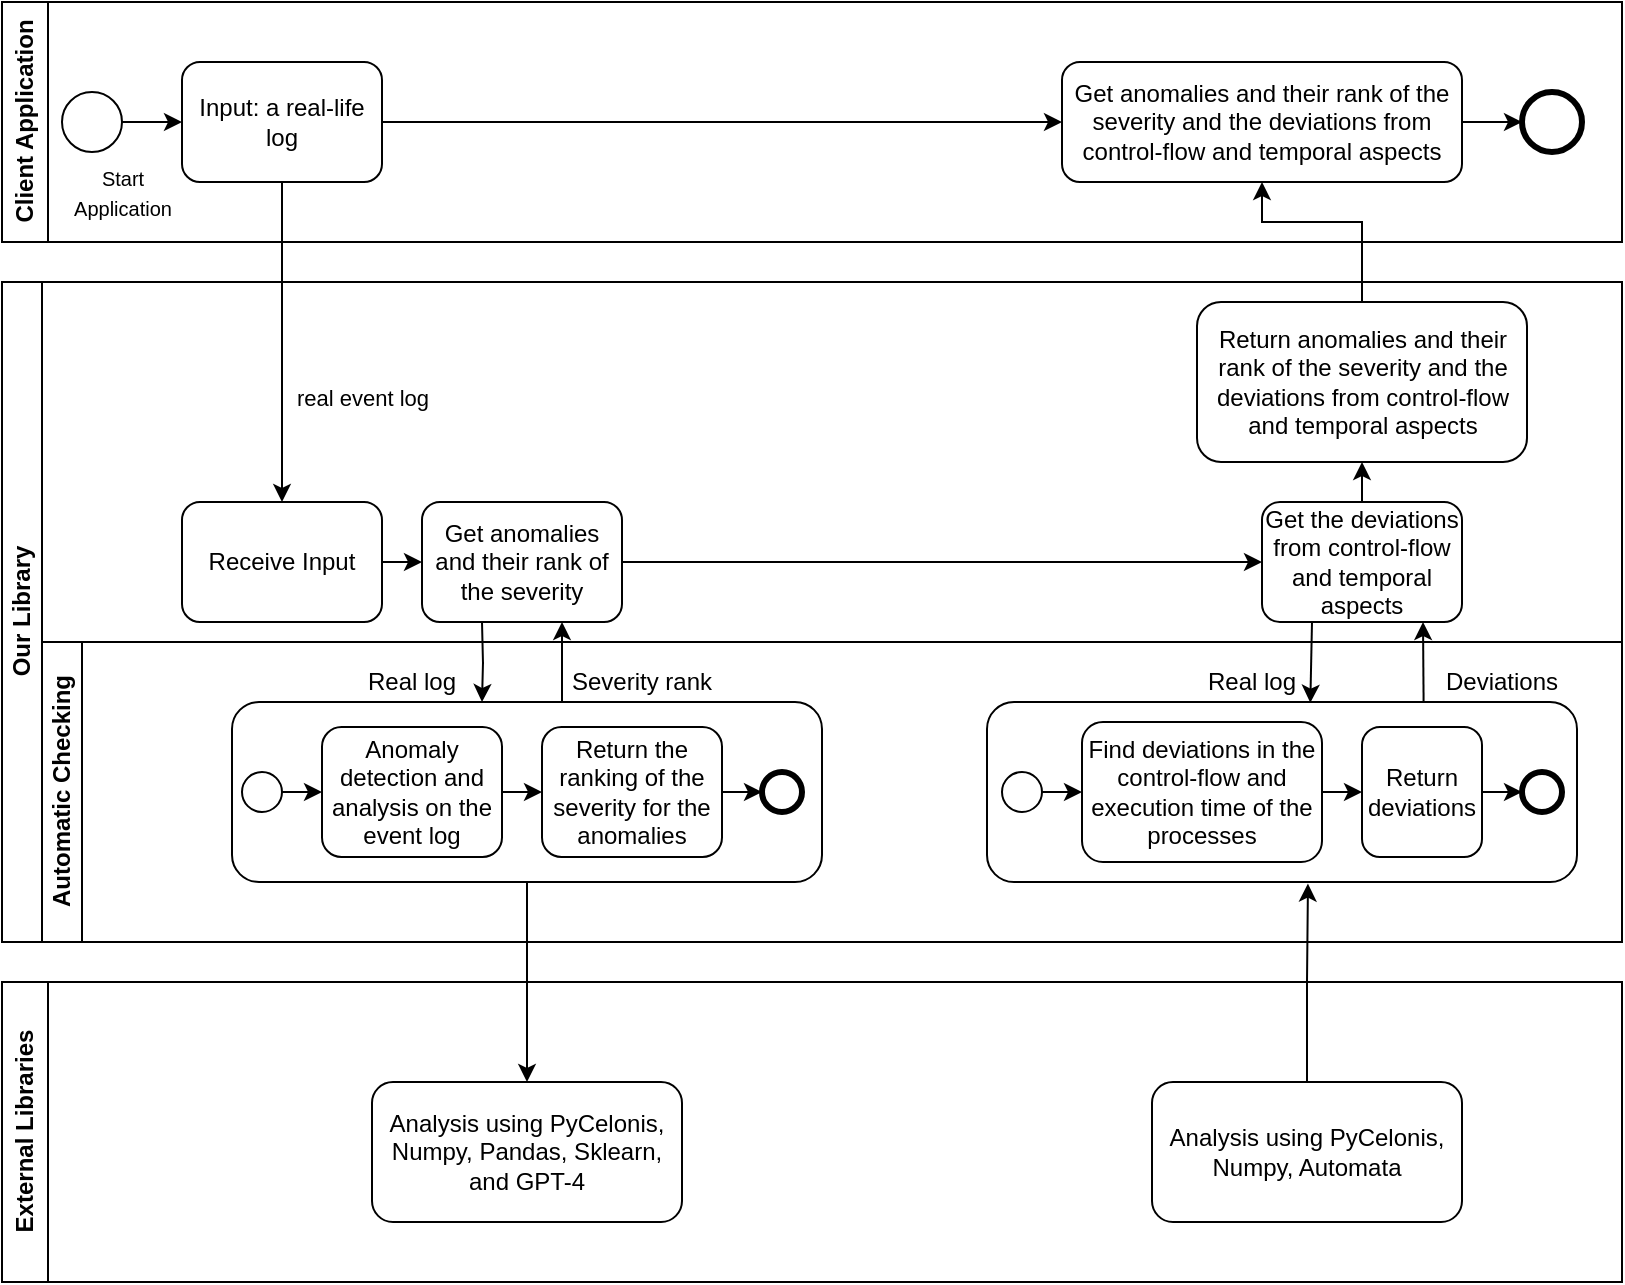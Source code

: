 <mxfile version="21.2.9" type="github">
  <diagram id="kgpKYQtTHZ0yAKxKKP6v" name="Page-1">
    <mxGraphModel dx="1122" dy="670" grid="1" gridSize="10" guides="1" tooltips="1" connect="1" arrows="1" fold="1" page="1" pageScale="1" pageWidth="850" pageHeight="1100" math="0" shadow="0">
      <root>
        <mxCell id="0" />
        <mxCell id="1" parent="0" />
        <mxCell id="m-1W4dcywSHlCXeHyEQh-1" value="Client Application" style="swimlane;horizontal=0;whiteSpace=wrap;html=1;" vertex="1" parent="1">
          <mxGeometry x="20" y="40" width="810" height="120" as="geometry">
            <mxRectangle x="80" y="40" width="40" height="100" as="alternateBounds" />
          </mxGeometry>
        </mxCell>
        <mxCell id="m-1W4dcywSHlCXeHyEQh-8" style="edgeStyle=orthogonalEdgeStyle;rounded=0;orthogonalLoop=1;jettySize=auto;html=1;exitX=1;exitY=0.5;exitDx=0;exitDy=0;entryX=0;entryY=0.5;entryDx=0;entryDy=0;" edge="1" parent="m-1W4dcywSHlCXeHyEQh-1" source="m-1W4dcywSHlCXeHyEQh-3" target="m-1W4dcywSHlCXeHyEQh-7">
          <mxGeometry relative="1" as="geometry" />
        </mxCell>
        <mxCell id="m-1W4dcywSHlCXeHyEQh-3" value="Input: a real-life log" style="rounded=1;whiteSpace=wrap;html=1;" vertex="1" parent="m-1W4dcywSHlCXeHyEQh-1">
          <mxGeometry x="90" y="30" width="100" height="60" as="geometry" />
        </mxCell>
        <mxCell id="m-1W4dcywSHlCXeHyEQh-5" style="edgeStyle=orthogonalEdgeStyle;rounded=0;orthogonalLoop=1;jettySize=auto;html=1;exitX=1;exitY=0.5;exitDx=0;exitDy=0;entryX=0;entryY=0.5;entryDx=0;entryDy=0;" edge="1" parent="m-1W4dcywSHlCXeHyEQh-1" source="m-1W4dcywSHlCXeHyEQh-4" target="m-1W4dcywSHlCXeHyEQh-3">
          <mxGeometry relative="1" as="geometry" />
        </mxCell>
        <mxCell id="m-1W4dcywSHlCXeHyEQh-4" value="" style="ellipse;whiteSpace=wrap;html=1;aspect=fixed;" vertex="1" parent="m-1W4dcywSHlCXeHyEQh-1">
          <mxGeometry x="30" y="45" width="30" height="30" as="geometry" />
        </mxCell>
        <mxCell id="m-1W4dcywSHlCXeHyEQh-6" value="&lt;font style=&quot;font-size: 10px;&quot;&gt;Start &lt;br&gt;Application&lt;/font&gt;" style="text;html=1;align=center;verticalAlign=middle;resizable=0;points=[];autosize=1;strokeColor=none;fillColor=none;" vertex="1" parent="m-1W4dcywSHlCXeHyEQh-1">
          <mxGeometry x="20" y="75" width="80" height="40" as="geometry" />
        </mxCell>
        <mxCell id="m-1W4dcywSHlCXeHyEQh-10" style="edgeStyle=orthogonalEdgeStyle;rounded=0;orthogonalLoop=1;jettySize=auto;html=1;exitX=1;exitY=0.5;exitDx=0;exitDy=0;entryX=0;entryY=0.5;entryDx=0;entryDy=0;" edge="1" parent="m-1W4dcywSHlCXeHyEQh-1" source="m-1W4dcywSHlCXeHyEQh-7" target="m-1W4dcywSHlCXeHyEQh-9">
          <mxGeometry relative="1" as="geometry" />
        </mxCell>
        <mxCell id="m-1W4dcywSHlCXeHyEQh-7" value="Get anomalies and their rank of the severity and the deviations from control-flow and temporal aspects" style="rounded=1;whiteSpace=wrap;html=1;" vertex="1" parent="m-1W4dcywSHlCXeHyEQh-1">
          <mxGeometry x="530" y="30" width="200" height="60" as="geometry" />
        </mxCell>
        <mxCell id="m-1W4dcywSHlCXeHyEQh-9" value="" style="ellipse;whiteSpace=wrap;html=1;aspect=fixed;strokeWidth=3;" vertex="1" parent="m-1W4dcywSHlCXeHyEQh-1">
          <mxGeometry x="760" y="45" width="30" height="30" as="geometry" />
        </mxCell>
        <mxCell id="m-1W4dcywSHlCXeHyEQh-13" style="rounded=0;orthogonalLoop=1;jettySize=auto;html=1;exitX=0.5;exitY=1;exitDx=0;exitDy=0;entryX=0.5;entryY=0;entryDx=0;entryDy=0;endArrow=classic;endFill=1;startArrow=none;startFill=0;" edge="1" parent="1" source="m-1W4dcywSHlCXeHyEQh-3" target="m-1W4dcywSHlCXeHyEQh-21">
          <mxGeometry relative="1" as="geometry">
            <mxPoint x="270" y="280" as="targetPoint" />
          </mxGeometry>
        </mxCell>
        <mxCell id="m-1W4dcywSHlCXeHyEQh-14" value="real event log" style="edgeLabel;html=1;align=center;verticalAlign=middle;resizable=0;points=[];" vertex="1" connectable="0" parent="m-1W4dcywSHlCXeHyEQh-13">
          <mxGeometry x="0.381" relative="1" as="geometry">
            <mxPoint x="40" y="-3" as="offset" />
          </mxGeometry>
        </mxCell>
        <mxCell id="m-1W4dcywSHlCXeHyEQh-16" value="Our Library" style="swimlane;childLayout=stackLayout;resizeParent=1;resizeParentMax=0;horizontal=0;startSize=20;horizontalStack=0;html=1;" vertex="1" parent="1">
          <mxGeometry x="20" y="180" width="810" height="330" as="geometry" />
        </mxCell>
        <mxCell id="m-1W4dcywSHlCXeHyEQh-18" value="" style="swimlane;startSize=0;horizontal=0;html=1;" vertex="1" parent="m-1W4dcywSHlCXeHyEQh-16">
          <mxGeometry x="20" width="790" height="180" as="geometry" />
        </mxCell>
        <mxCell id="m-1W4dcywSHlCXeHyEQh-23" style="edgeStyle=orthogonalEdgeStyle;rounded=0;orthogonalLoop=1;jettySize=auto;html=1;exitX=1;exitY=0.5;exitDx=0;exitDy=0;entryX=0;entryY=0.5;entryDx=0;entryDy=0;" edge="1" parent="m-1W4dcywSHlCXeHyEQh-18" source="m-1W4dcywSHlCXeHyEQh-21" target="m-1W4dcywSHlCXeHyEQh-28">
          <mxGeometry relative="1" as="geometry">
            <mxPoint x="160" y="180" as="targetPoint" />
          </mxGeometry>
        </mxCell>
        <mxCell id="m-1W4dcywSHlCXeHyEQh-21" value="Receive Input" style="rounded=1;whiteSpace=wrap;html=1;" vertex="1" parent="m-1W4dcywSHlCXeHyEQh-18">
          <mxGeometry x="70" y="110" width="100" height="60" as="geometry" />
        </mxCell>
        <mxCell id="m-1W4dcywSHlCXeHyEQh-28" value="Get anomalies and their rank of the severity" style="rounded=1;whiteSpace=wrap;html=1;" vertex="1" parent="m-1W4dcywSHlCXeHyEQh-18">
          <mxGeometry x="190" y="110" width="100" height="60" as="geometry" />
        </mxCell>
        <mxCell id="m-1W4dcywSHlCXeHyEQh-54" value="Get the deviations from control-flow and temporal aspects" style="rounded=1;whiteSpace=wrap;html=1;" vertex="1" parent="m-1W4dcywSHlCXeHyEQh-18">
          <mxGeometry x="610" y="110" width="100" height="60" as="geometry" />
        </mxCell>
        <mxCell id="m-1W4dcywSHlCXeHyEQh-55" value="" style="edgeStyle=orthogonalEdgeStyle;rounded=0;orthogonalLoop=1;jettySize=auto;html=1;exitX=1;exitY=0.5;exitDx=0;exitDy=0;entryX=0;entryY=0.5;entryDx=0;entryDy=0;" edge="1" parent="m-1W4dcywSHlCXeHyEQh-18" source="m-1W4dcywSHlCXeHyEQh-28" target="m-1W4dcywSHlCXeHyEQh-54">
          <mxGeometry relative="1" as="geometry">
            <mxPoint x="340" y="300" as="sourcePoint" />
            <mxPoint x="660" y="300" as="targetPoint" />
          </mxGeometry>
        </mxCell>
        <mxCell id="m-1W4dcywSHlCXeHyEQh-76" value="Return anomalies and their rank of the severity and the deviations from control-flow and temporal aspects" style="rounded=1;whiteSpace=wrap;html=1;" vertex="1" parent="m-1W4dcywSHlCXeHyEQh-18">
          <mxGeometry x="577.5" y="10" width="165" height="80" as="geometry" />
        </mxCell>
        <mxCell id="m-1W4dcywSHlCXeHyEQh-77" value="" style="edgeStyle=orthogonalEdgeStyle;rounded=0;orthogonalLoop=1;jettySize=auto;html=1;exitX=0.5;exitY=0;exitDx=0;exitDy=0;entryX=0.5;entryY=1;entryDx=0;entryDy=0;" edge="1" parent="m-1W4dcywSHlCXeHyEQh-18" source="m-1W4dcywSHlCXeHyEQh-54" target="m-1W4dcywSHlCXeHyEQh-76">
          <mxGeometry relative="1" as="geometry">
            <mxPoint x="660" y="110" as="sourcePoint" />
            <mxPoint x="660" y="-50" as="targetPoint" />
          </mxGeometry>
        </mxCell>
        <mxCell id="m-1W4dcywSHlCXeHyEQh-66" value="" style="endArrow=classic;html=1;rounded=0;exitX=0.74;exitY=-0.002;exitDx=0;exitDy=0;entryX=0.805;entryY=1;entryDx=0;entryDy=0;entryPerimeter=0;exitPerimeter=0;" edge="1" parent="m-1W4dcywSHlCXeHyEQh-16" source="m-1W4dcywSHlCXeHyEQh-56" target="m-1W4dcywSHlCXeHyEQh-54">
          <mxGeometry width="50" height="50" relative="1" as="geometry">
            <mxPoint x="510" y="190" as="sourcePoint" />
            <mxPoint x="630" y="150" as="targetPoint" />
          </mxGeometry>
        </mxCell>
        <mxCell id="m-1W4dcywSHlCXeHyEQh-70" value="" style="endArrow=classic;html=1;rounded=0;exitX=0.25;exitY=1;exitDx=0;exitDy=0;entryX=0.548;entryY=0.004;entryDx=0;entryDy=0;entryPerimeter=0;" edge="1" parent="m-1W4dcywSHlCXeHyEQh-16" source="m-1W4dcywSHlCXeHyEQh-54" target="m-1W4dcywSHlCXeHyEQh-56">
          <mxGeometry width="50" height="50" relative="1" as="geometry">
            <mxPoint x="330" y="180" as="sourcePoint" />
            <mxPoint x="660" y="210" as="targetPoint" />
          </mxGeometry>
        </mxCell>
        <mxCell id="m-1W4dcywSHlCXeHyEQh-19" value="Automatic Checking" style="swimlane;startSize=20;horizontal=0;html=1;" vertex="1" parent="m-1W4dcywSHlCXeHyEQh-16">
          <mxGeometry x="20" y="180" width="790" height="150" as="geometry" />
        </mxCell>
        <mxCell id="m-1W4dcywSHlCXeHyEQh-27" value="" style="rounded=1;whiteSpace=wrap;html=1;" vertex="1" parent="m-1W4dcywSHlCXeHyEQh-19">
          <mxGeometry x="95" y="30" width="295" height="90" as="geometry" />
        </mxCell>
        <mxCell id="m-1W4dcywSHlCXeHyEQh-39" style="edgeStyle=orthogonalEdgeStyle;rounded=0;orthogonalLoop=1;jettySize=auto;html=1;exitX=1;exitY=0.5;exitDx=0;exitDy=0;entryX=0;entryY=0.5;entryDx=0;entryDy=0;" edge="1" parent="m-1W4dcywSHlCXeHyEQh-19" source="m-1W4dcywSHlCXeHyEQh-34" target="m-1W4dcywSHlCXeHyEQh-38">
          <mxGeometry relative="1" as="geometry" />
        </mxCell>
        <mxCell id="m-1W4dcywSHlCXeHyEQh-34" value="" style="ellipse;whiteSpace=wrap;html=1;aspect=fixed;" vertex="1" parent="m-1W4dcywSHlCXeHyEQh-19">
          <mxGeometry x="100" y="65" width="20" height="20" as="geometry" />
        </mxCell>
        <mxCell id="m-1W4dcywSHlCXeHyEQh-35" value="" style="ellipse;whiteSpace=wrap;html=1;aspect=fixed;strokeWidth=3;" vertex="1" parent="m-1W4dcywSHlCXeHyEQh-19">
          <mxGeometry x="360" y="65" width="20" height="20" as="geometry" />
        </mxCell>
        <mxCell id="m-1W4dcywSHlCXeHyEQh-41" style="edgeStyle=orthogonalEdgeStyle;rounded=0;orthogonalLoop=1;jettySize=auto;html=1;exitX=1;exitY=0.5;exitDx=0;exitDy=0;entryX=0;entryY=0.5;entryDx=0;entryDy=0;" edge="1" parent="m-1W4dcywSHlCXeHyEQh-19" source="m-1W4dcywSHlCXeHyEQh-38" target="m-1W4dcywSHlCXeHyEQh-40">
          <mxGeometry relative="1" as="geometry" />
        </mxCell>
        <mxCell id="m-1W4dcywSHlCXeHyEQh-38" value="Anomaly detection and analysis on the event log" style="rounded=1;whiteSpace=wrap;html=1;" vertex="1" parent="m-1W4dcywSHlCXeHyEQh-19">
          <mxGeometry x="140" y="42.5" width="90" height="65" as="geometry" />
        </mxCell>
        <mxCell id="m-1W4dcywSHlCXeHyEQh-46" style="edgeStyle=orthogonalEdgeStyle;rounded=0;orthogonalLoop=1;jettySize=auto;html=1;exitX=1;exitY=0.5;exitDx=0;exitDy=0;entryX=0;entryY=0.5;entryDx=0;entryDy=0;" edge="1" parent="m-1W4dcywSHlCXeHyEQh-19" source="m-1W4dcywSHlCXeHyEQh-40" target="m-1W4dcywSHlCXeHyEQh-35">
          <mxGeometry relative="1" as="geometry" />
        </mxCell>
        <mxCell id="m-1W4dcywSHlCXeHyEQh-40" value="Return the ranking of the severity for the anomalies" style="rounded=1;whiteSpace=wrap;html=1;" vertex="1" parent="m-1W4dcywSHlCXeHyEQh-19">
          <mxGeometry x="250" y="42.5" width="90" height="65" as="geometry" />
        </mxCell>
        <mxCell id="m-1W4dcywSHlCXeHyEQh-47" value="Real log" style="text;html=1;strokeColor=none;fillColor=none;align=center;verticalAlign=middle;whiteSpace=wrap;rounded=0;" vertex="1" parent="m-1W4dcywSHlCXeHyEQh-19">
          <mxGeometry x="580" y="10" width="50" height="20" as="geometry" />
        </mxCell>
        <mxCell id="m-1W4dcywSHlCXeHyEQh-48" value="Severity rank" style="text;html=1;strokeColor=none;fillColor=none;align=center;verticalAlign=middle;whiteSpace=wrap;rounded=0;" vertex="1" parent="m-1W4dcywSHlCXeHyEQh-19">
          <mxGeometry x="260" y="10" width="80" height="20" as="geometry" />
        </mxCell>
        <mxCell id="m-1W4dcywSHlCXeHyEQh-56" value="" style="rounded=1;whiteSpace=wrap;html=1;" vertex="1" parent="m-1W4dcywSHlCXeHyEQh-19">
          <mxGeometry x="472.5" y="30" width="295" height="90" as="geometry" />
        </mxCell>
        <mxCell id="m-1W4dcywSHlCXeHyEQh-61" style="edgeStyle=orthogonalEdgeStyle;rounded=0;orthogonalLoop=1;jettySize=auto;html=1;exitX=1;exitY=0.5;exitDx=0;exitDy=0;entryX=0;entryY=0.5;entryDx=0;entryDy=0;" edge="1" parent="m-1W4dcywSHlCXeHyEQh-19" source="m-1W4dcywSHlCXeHyEQh-57" target="m-1W4dcywSHlCXeHyEQh-59">
          <mxGeometry relative="1" as="geometry" />
        </mxCell>
        <mxCell id="m-1W4dcywSHlCXeHyEQh-57" value="" style="ellipse;whiteSpace=wrap;html=1;aspect=fixed;" vertex="1" parent="m-1W4dcywSHlCXeHyEQh-19">
          <mxGeometry x="480" y="65" width="20" height="20" as="geometry" />
        </mxCell>
        <mxCell id="m-1W4dcywSHlCXeHyEQh-58" value="" style="ellipse;whiteSpace=wrap;html=1;aspect=fixed;strokeWidth=3;" vertex="1" parent="m-1W4dcywSHlCXeHyEQh-19">
          <mxGeometry x="740" y="65" width="20" height="20" as="geometry" />
        </mxCell>
        <mxCell id="m-1W4dcywSHlCXeHyEQh-62" style="edgeStyle=orthogonalEdgeStyle;rounded=0;orthogonalLoop=1;jettySize=auto;html=1;exitX=1;exitY=0.5;exitDx=0;exitDy=0;entryX=0;entryY=0.5;entryDx=0;entryDy=0;" edge="1" parent="m-1W4dcywSHlCXeHyEQh-19" source="m-1W4dcywSHlCXeHyEQh-59" target="m-1W4dcywSHlCXeHyEQh-60">
          <mxGeometry relative="1" as="geometry" />
        </mxCell>
        <mxCell id="m-1W4dcywSHlCXeHyEQh-59" value="Find deviations in the control-flow and execution time of the processes" style="rounded=1;whiteSpace=wrap;html=1;" vertex="1" parent="m-1W4dcywSHlCXeHyEQh-19">
          <mxGeometry x="520" y="40" width="120" height="70" as="geometry" />
        </mxCell>
        <mxCell id="m-1W4dcywSHlCXeHyEQh-63" style="edgeStyle=orthogonalEdgeStyle;rounded=0;orthogonalLoop=1;jettySize=auto;html=1;exitX=1;exitY=0.5;exitDx=0;exitDy=0;entryX=0;entryY=0.5;entryDx=0;entryDy=0;" edge="1" parent="m-1W4dcywSHlCXeHyEQh-19" source="m-1W4dcywSHlCXeHyEQh-60" target="m-1W4dcywSHlCXeHyEQh-58">
          <mxGeometry relative="1" as="geometry" />
        </mxCell>
        <mxCell id="m-1W4dcywSHlCXeHyEQh-60" value="Return deviations" style="rounded=1;whiteSpace=wrap;html=1;" vertex="1" parent="m-1W4dcywSHlCXeHyEQh-19">
          <mxGeometry x="660" y="42.5" width="60" height="65" as="geometry" />
        </mxCell>
        <mxCell id="m-1W4dcywSHlCXeHyEQh-67" style="edgeStyle=orthogonalEdgeStyle;rounded=0;orthogonalLoop=1;jettySize=auto;html=1;entryX=0.237;entryY=-0.007;entryDx=0;entryDy=0;entryPerimeter=0;" edge="1" parent="m-1W4dcywSHlCXeHyEQh-19">
          <mxGeometry relative="1" as="geometry">
            <mxPoint x="220" y="-10" as="sourcePoint" />
            <mxPoint x="220" y="30" as="targetPoint" />
          </mxGeometry>
        </mxCell>
        <mxCell id="m-1W4dcywSHlCXeHyEQh-68" value="" style="endArrow=classic;html=1;rounded=0;exitX=0.356;exitY=0.004;exitDx=0;exitDy=0;exitPerimeter=0;" edge="1" parent="m-1W4dcywSHlCXeHyEQh-19">
          <mxGeometry width="50" height="50" relative="1" as="geometry">
            <mxPoint x="260" y="30" as="sourcePoint" />
            <mxPoint x="260" y="-10" as="targetPoint" />
          </mxGeometry>
        </mxCell>
        <mxCell id="m-1W4dcywSHlCXeHyEQh-69" value="Real log" style="text;html=1;strokeColor=none;fillColor=none;align=center;verticalAlign=middle;whiteSpace=wrap;rounded=0;" vertex="1" parent="m-1W4dcywSHlCXeHyEQh-19">
          <mxGeometry x="160" y="10" width="50" height="20" as="geometry" />
        </mxCell>
        <mxCell id="m-1W4dcywSHlCXeHyEQh-73" value="Deviations" style="text;html=1;strokeColor=none;fillColor=none;align=center;verticalAlign=middle;whiteSpace=wrap;rounded=0;" vertex="1" parent="m-1W4dcywSHlCXeHyEQh-19">
          <mxGeometry x="690" y="10" width="80" height="20" as="geometry" />
        </mxCell>
        <mxCell id="m-1W4dcywSHlCXeHyEQh-24" value="External Libraries" style="swimlane;horizontal=0;whiteSpace=wrap;html=1;" vertex="1" parent="1">
          <mxGeometry x="20" y="530" width="810" height="150" as="geometry" />
        </mxCell>
        <mxCell id="m-1W4dcywSHlCXeHyEQh-44" value="Analysis using PyCelonis, Numpy, Pandas, Sklearn, and GPT-4" style="rounded=1;whiteSpace=wrap;html=1;" vertex="1" parent="m-1W4dcywSHlCXeHyEQh-24">
          <mxGeometry x="185" y="50" width="155" height="70" as="geometry" />
        </mxCell>
        <mxCell id="m-1W4dcywSHlCXeHyEQh-74" value="Analysis using PyCelonis, Numpy, Automata" style="rounded=1;whiteSpace=wrap;html=1;" vertex="1" parent="m-1W4dcywSHlCXeHyEQh-24">
          <mxGeometry x="575" y="50" width="155" height="70" as="geometry" />
        </mxCell>
        <mxCell id="m-1W4dcywSHlCXeHyEQh-45" style="edgeStyle=orthogonalEdgeStyle;rounded=0;orthogonalLoop=1;jettySize=auto;html=1;entryX=0.5;entryY=0;entryDx=0;entryDy=0;exitX=0.5;exitY=1;exitDx=0;exitDy=0;" edge="1" parent="1" source="m-1W4dcywSHlCXeHyEQh-27" target="m-1W4dcywSHlCXeHyEQh-44">
          <mxGeometry relative="1" as="geometry" />
        </mxCell>
        <mxCell id="m-1W4dcywSHlCXeHyEQh-37" style="edgeStyle=orthogonalEdgeStyle;rounded=0;orthogonalLoop=1;jettySize=auto;html=1;exitX=0.5;exitY=0;exitDx=0;exitDy=0;entryX=0.5;entryY=1;entryDx=0;entryDy=0;" edge="1" parent="1" source="m-1W4dcywSHlCXeHyEQh-76" target="m-1W4dcywSHlCXeHyEQh-7">
          <mxGeometry relative="1" as="geometry">
            <mxPoint x="660.0" y="300" as="targetPoint" />
            <Array as="points">
              <mxPoint x="700" y="150" />
              <mxPoint x="650" y="150" />
            </Array>
          </mxGeometry>
        </mxCell>
        <mxCell id="m-1W4dcywSHlCXeHyEQh-75" style="edgeStyle=orthogonalEdgeStyle;rounded=0;orthogonalLoop=1;jettySize=auto;html=1;entryX=0.544;entryY=1.009;entryDx=0;entryDy=0;entryPerimeter=0;" edge="1" parent="1" source="m-1W4dcywSHlCXeHyEQh-74" target="m-1W4dcywSHlCXeHyEQh-56">
          <mxGeometry relative="1" as="geometry" />
        </mxCell>
      </root>
    </mxGraphModel>
  </diagram>
</mxfile>
